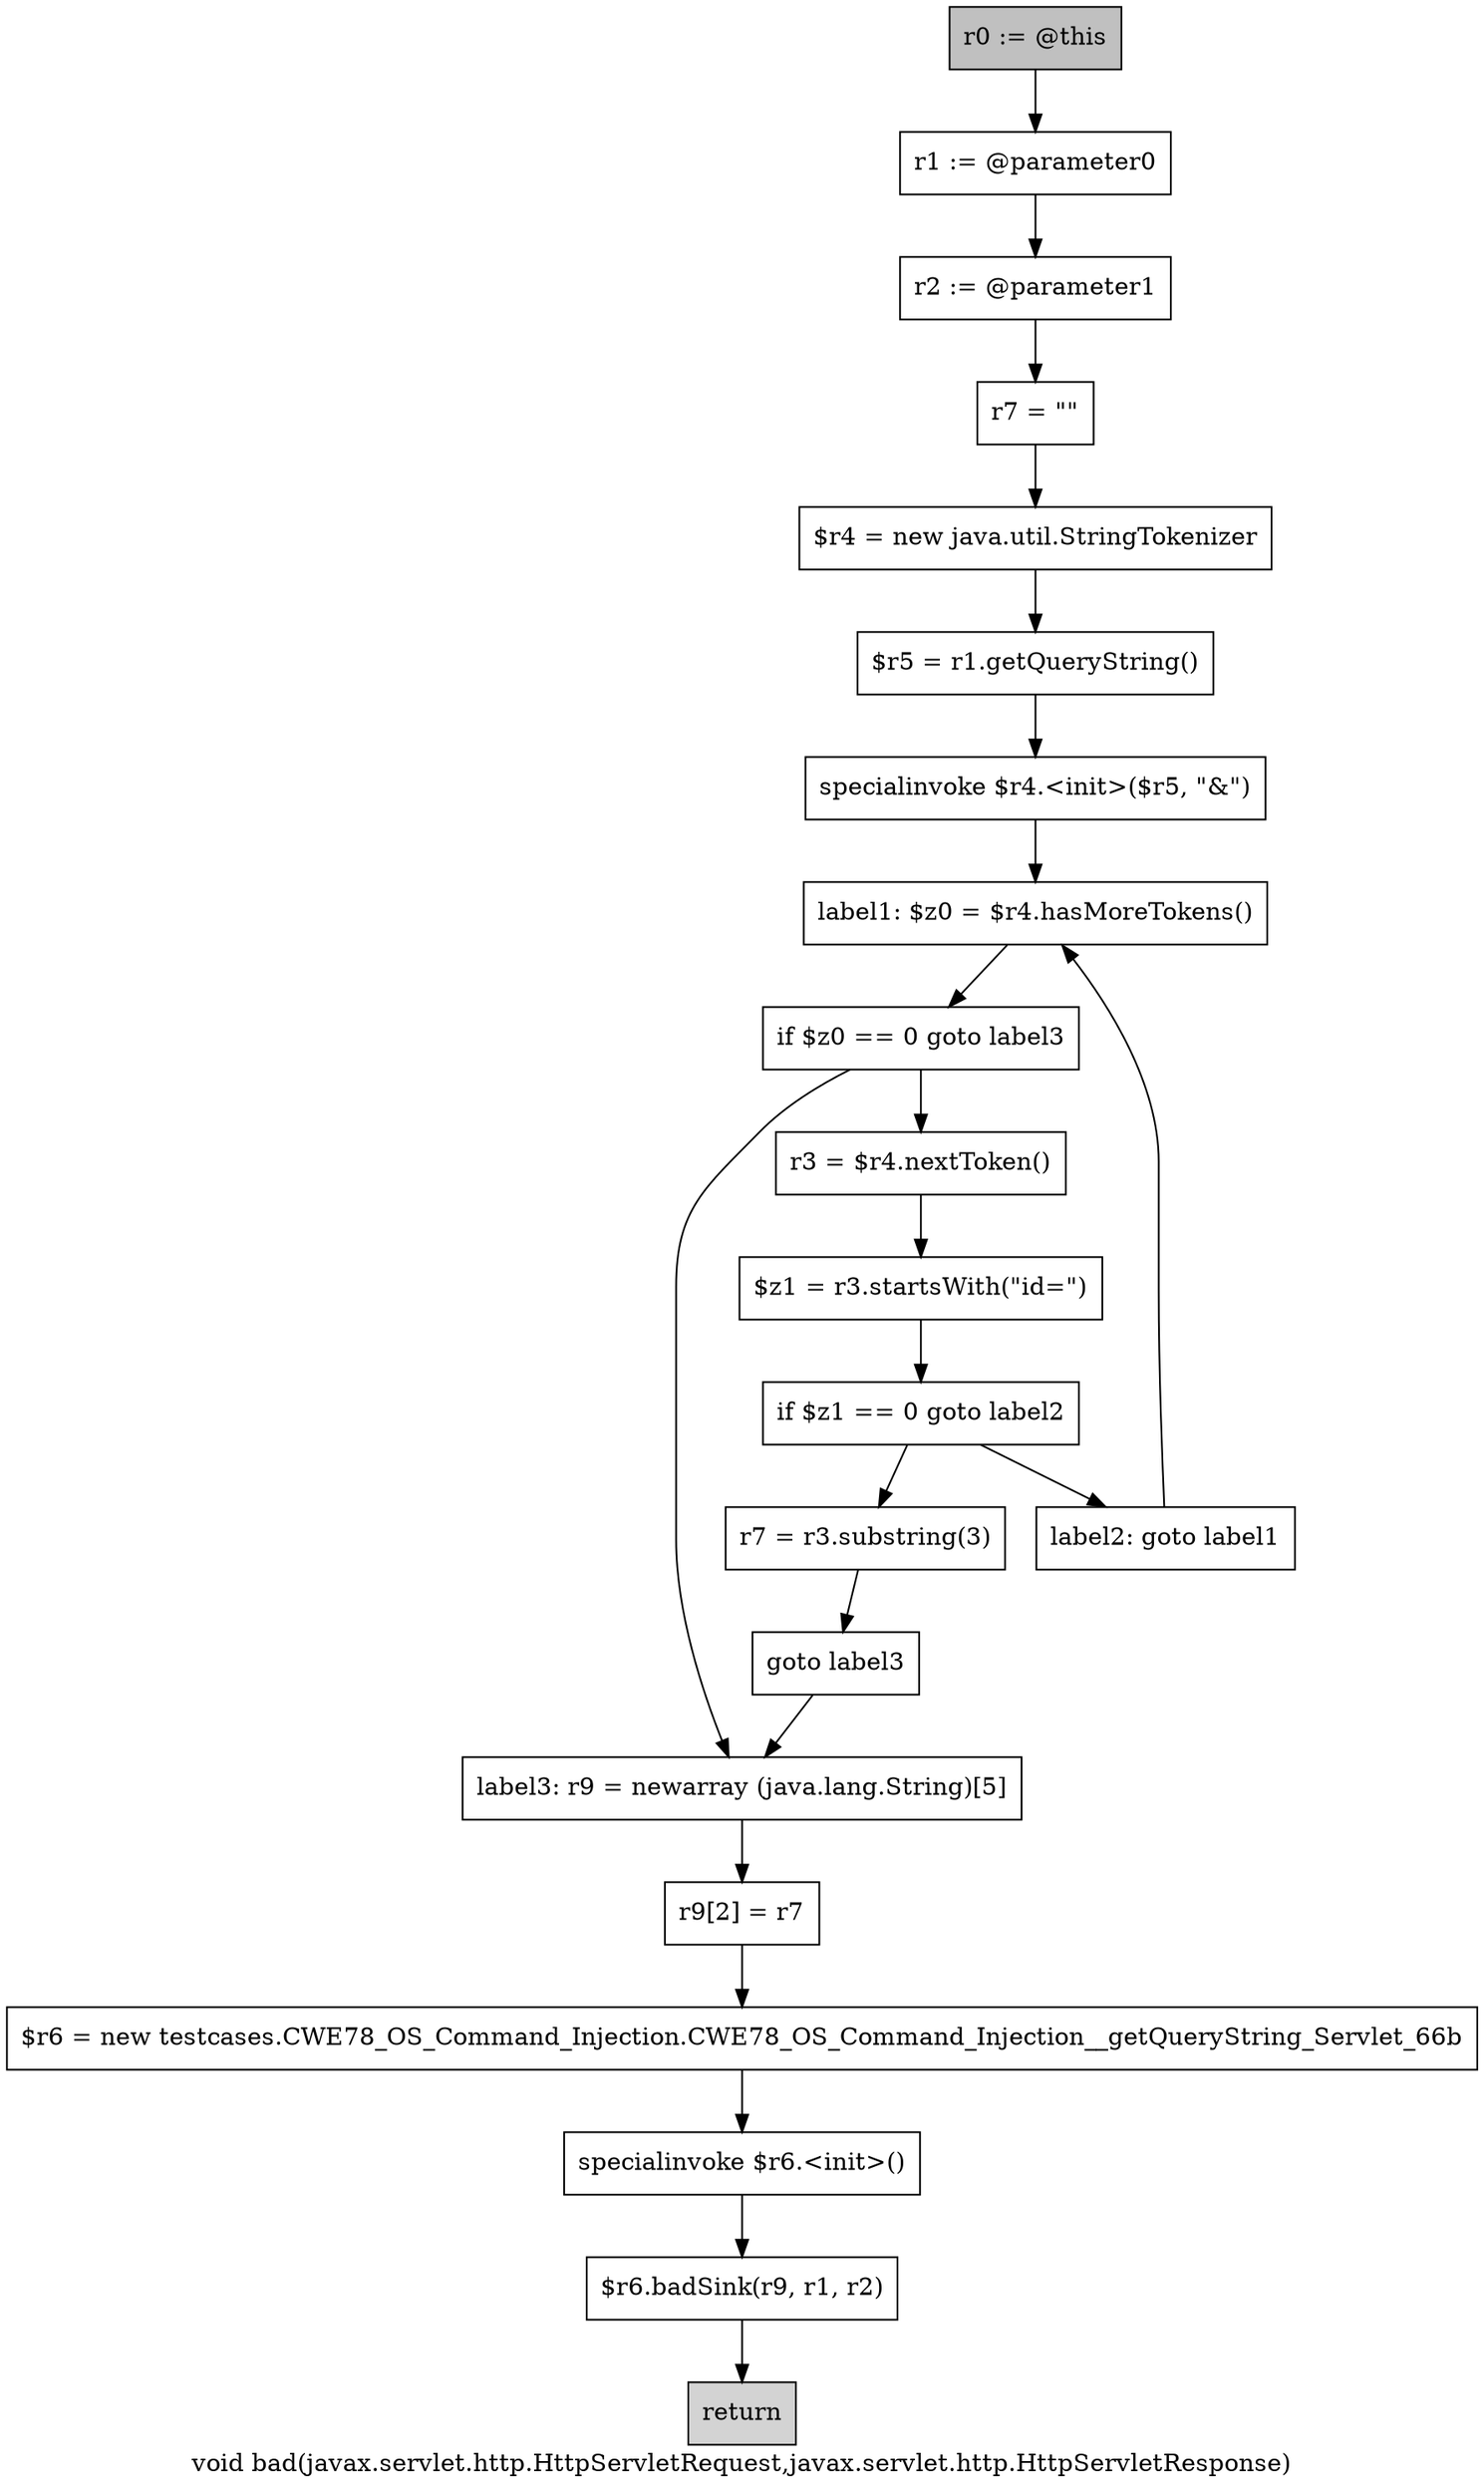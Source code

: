 digraph "void bad(javax.servlet.http.HttpServletRequest,javax.servlet.http.HttpServletResponse)" {
    label="void bad(javax.servlet.http.HttpServletRequest,javax.servlet.http.HttpServletResponse)";
    node [shape=box];
    "0" [style=filled,fillcolor=gray,label="r0 := @this",];
    "1" [label="r1 := @parameter0",];
    "0"->"1";
    "2" [label="r2 := @parameter1",];
    "1"->"2";
    "3" [label="r7 = \"\"",];
    "2"->"3";
    "4" [label="$r4 = new java.util.StringTokenizer",];
    "3"->"4";
    "5" [label="$r5 = r1.getQueryString()",];
    "4"->"5";
    "6" [label="specialinvoke $r4.<init>($r5, \"&\")",];
    "5"->"6";
    "7" [label="label1: $z0 = $r4.hasMoreTokens()",];
    "6"->"7";
    "8" [label="if $z0 == 0 goto label3",];
    "7"->"8";
    "9" [label="r3 = $r4.nextToken()",];
    "8"->"9";
    "15" [label="label3: r9 = newarray (java.lang.String)[5]",];
    "8"->"15";
    "10" [label="$z1 = r3.startsWith(\"id=\")",];
    "9"->"10";
    "11" [label="if $z1 == 0 goto label2",];
    "10"->"11";
    "12" [label="r7 = r3.substring(3)",];
    "11"->"12";
    "14" [label="label2: goto label1",];
    "11"->"14";
    "13" [label="goto label3",];
    "12"->"13";
    "13"->"15";
    "14"->"7";
    "16" [label="r9[2] = r7",];
    "15"->"16";
    "17" [label="$r6 = new testcases.CWE78_OS_Command_Injection.CWE78_OS_Command_Injection__getQueryString_Servlet_66b",];
    "16"->"17";
    "18" [label="specialinvoke $r6.<init>()",];
    "17"->"18";
    "19" [label="$r6.badSink(r9, r1, r2)",];
    "18"->"19";
    "20" [style=filled,fillcolor=lightgray,label="return",];
    "19"->"20";
}
